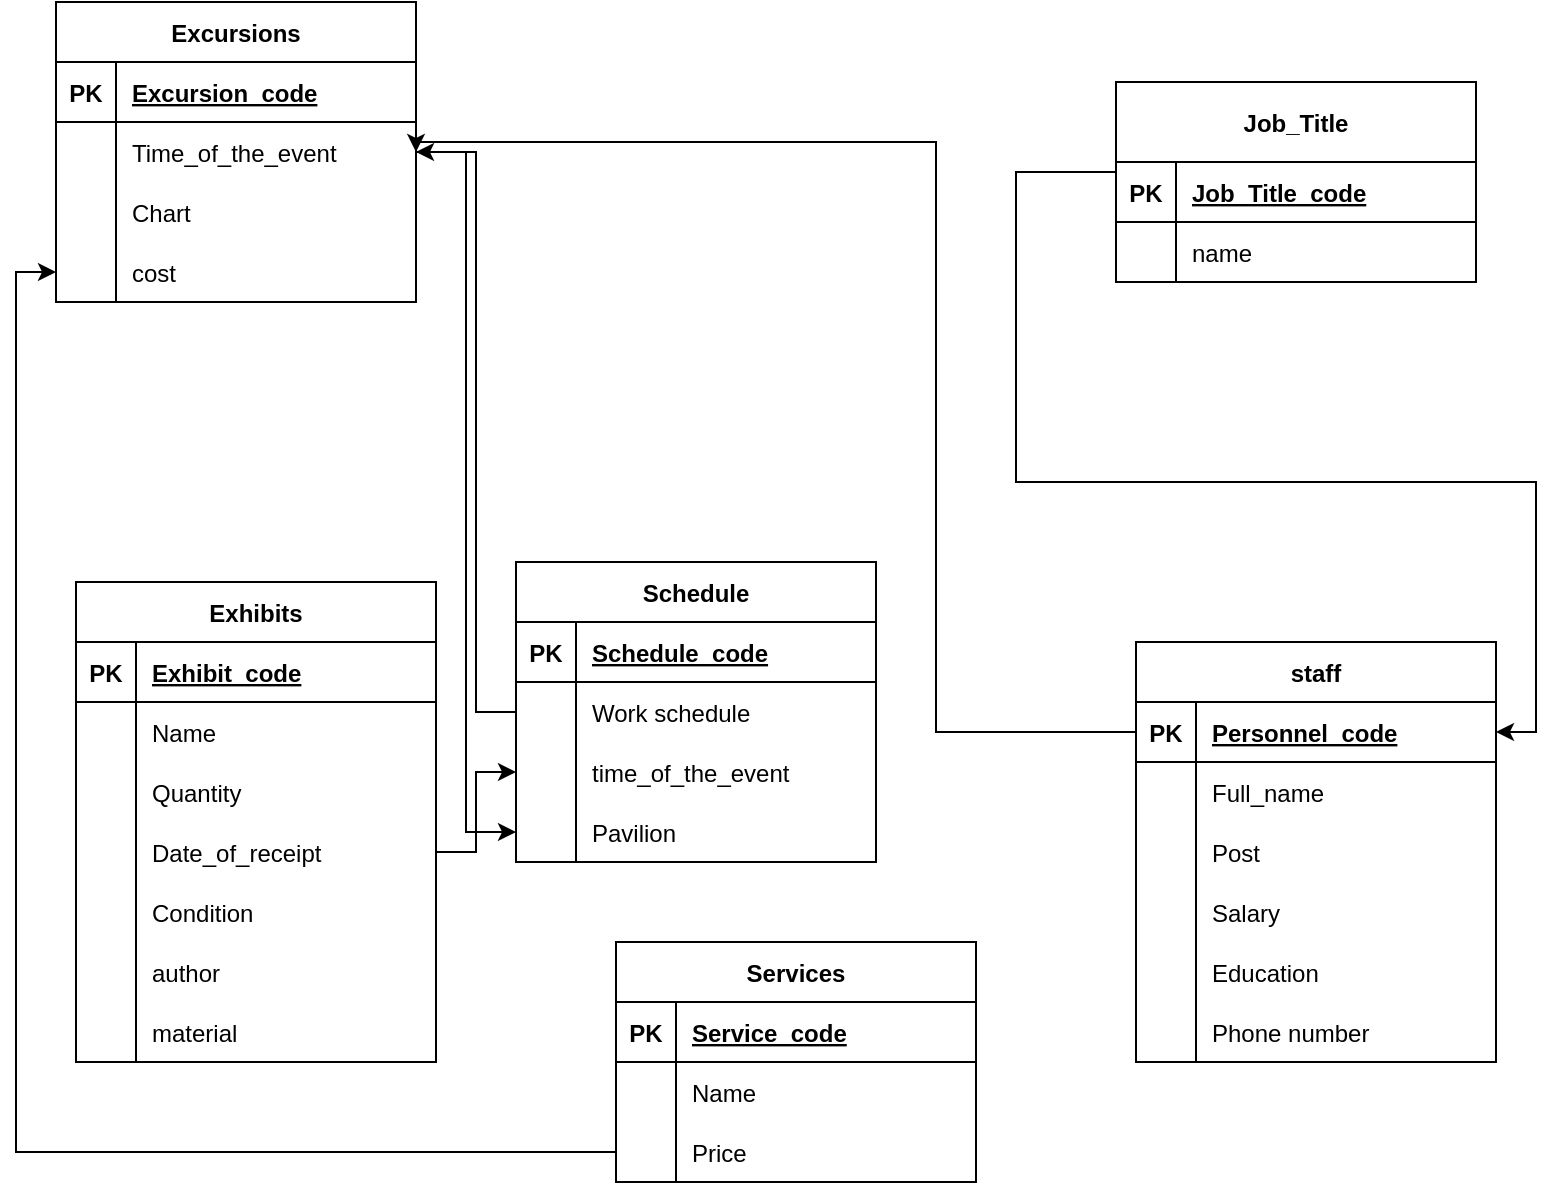 <mxfile version="20.7.4" type="device"><diagram id="qOs9dLbHHuTTmo1SiIvG" name="Страница 1"><mxGraphModel dx="1434" dy="791" grid="1" gridSize="10" guides="1" tooltips="1" connect="1" arrows="1" fold="1" page="1" pageScale="1" pageWidth="827" pageHeight="1169" math="0" shadow="0"><root><mxCell id="0"/><mxCell id="1" parent="0"/><mxCell id="hQd2l-7bn8ARS8jHyr7o-1" value="Excursions" style="shape=table;startSize=30;container=1;collapsible=1;childLayout=tableLayout;fixedRows=1;rowLines=0;fontStyle=1;align=center;resizeLast=1;" parent="1" vertex="1"><mxGeometry x="60" y="80" width="180" height="150" as="geometry"><mxRectangle x="60" y="90" width="110" height="30" as="alternateBounds"/></mxGeometry></mxCell><mxCell id="hQd2l-7bn8ARS8jHyr7o-2" value="" style="shape=tableRow;horizontal=0;startSize=0;swimlaneHead=0;swimlaneBody=0;fillColor=none;collapsible=0;dropTarget=0;points=[[0,0.5],[1,0.5]];portConstraint=eastwest;top=0;left=0;right=0;bottom=1;" parent="hQd2l-7bn8ARS8jHyr7o-1" vertex="1"><mxGeometry y="30" width="180" height="30" as="geometry"/></mxCell><mxCell id="hQd2l-7bn8ARS8jHyr7o-3" value="PK" style="shape=partialRectangle;connectable=0;fillColor=none;top=0;left=0;bottom=0;right=0;fontStyle=1;overflow=hidden;" parent="hQd2l-7bn8ARS8jHyr7o-2" vertex="1"><mxGeometry width="30" height="30" as="geometry"><mxRectangle width="30" height="30" as="alternateBounds"/></mxGeometry></mxCell><mxCell id="hQd2l-7bn8ARS8jHyr7o-4" value="Excursion_code" style="shape=partialRectangle;connectable=0;fillColor=none;top=0;left=0;bottom=0;right=0;align=left;spacingLeft=6;fontStyle=5;overflow=hidden;verticalAlign=middle;" parent="hQd2l-7bn8ARS8jHyr7o-2" vertex="1"><mxGeometry x="30" width="150" height="30" as="geometry"><mxRectangle width="150" height="30" as="alternateBounds"/></mxGeometry></mxCell><mxCell id="hQd2l-7bn8ARS8jHyr7o-5" value="" style="shape=tableRow;horizontal=0;startSize=0;swimlaneHead=0;swimlaneBody=0;fillColor=none;collapsible=0;dropTarget=0;points=[[0,0.5],[1,0.5]];portConstraint=eastwest;top=0;left=0;right=0;bottom=0;" parent="hQd2l-7bn8ARS8jHyr7o-1" vertex="1"><mxGeometry y="60" width="180" height="30" as="geometry"/></mxCell><mxCell id="hQd2l-7bn8ARS8jHyr7o-6" value="" style="shape=partialRectangle;connectable=0;fillColor=none;top=0;left=0;bottom=0;right=0;editable=1;overflow=hidden;" parent="hQd2l-7bn8ARS8jHyr7o-5" vertex="1"><mxGeometry width="30" height="30" as="geometry"><mxRectangle width="30" height="30" as="alternateBounds"/></mxGeometry></mxCell><mxCell id="hQd2l-7bn8ARS8jHyr7o-7" value="Time_of_the_event" style="shape=partialRectangle;connectable=0;fillColor=none;top=0;left=0;bottom=0;right=0;align=left;spacingLeft=6;overflow=hidden;" parent="hQd2l-7bn8ARS8jHyr7o-5" vertex="1"><mxGeometry x="30" width="150" height="30" as="geometry"><mxRectangle width="150" height="30" as="alternateBounds"/></mxGeometry></mxCell><mxCell id="hQd2l-7bn8ARS8jHyr7o-8" value="" style="shape=tableRow;horizontal=0;startSize=0;swimlaneHead=0;swimlaneBody=0;fillColor=none;collapsible=0;dropTarget=0;points=[[0,0.5],[1,0.5]];portConstraint=eastwest;top=0;left=0;right=0;bottom=0;" parent="hQd2l-7bn8ARS8jHyr7o-1" vertex="1"><mxGeometry y="90" width="180" height="30" as="geometry"/></mxCell><mxCell id="hQd2l-7bn8ARS8jHyr7o-9" value="" style="shape=partialRectangle;connectable=0;fillColor=none;top=0;left=0;bottom=0;right=0;editable=1;overflow=hidden;" parent="hQd2l-7bn8ARS8jHyr7o-8" vertex="1"><mxGeometry width="30" height="30" as="geometry"><mxRectangle width="30" height="30" as="alternateBounds"/></mxGeometry></mxCell><mxCell id="hQd2l-7bn8ARS8jHyr7o-10" value="Chart" style="shape=partialRectangle;connectable=0;fillColor=none;top=0;left=0;bottom=0;right=0;align=left;spacingLeft=6;overflow=hidden;" parent="hQd2l-7bn8ARS8jHyr7o-8" vertex="1"><mxGeometry x="30" width="150" height="30" as="geometry"><mxRectangle width="150" height="30" as="alternateBounds"/></mxGeometry></mxCell><mxCell id="hQd2l-7bn8ARS8jHyr7o-11" value="" style="shape=tableRow;horizontal=0;startSize=0;swimlaneHead=0;swimlaneBody=0;fillColor=none;collapsible=0;dropTarget=0;points=[[0,0.5],[1,0.5]];portConstraint=eastwest;top=0;left=0;right=0;bottom=0;" parent="hQd2l-7bn8ARS8jHyr7o-1" vertex="1"><mxGeometry y="120" width="180" height="30" as="geometry"/></mxCell><mxCell id="hQd2l-7bn8ARS8jHyr7o-12" value="" style="shape=partialRectangle;connectable=0;fillColor=none;top=0;left=0;bottom=0;right=0;editable=1;overflow=hidden;" parent="hQd2l-7bn8ARS8jHyr7o-11" vertex="1"><mxGeometry width="30" height="30" as="geometry"><mxRectangle width="30" height="30" as="alternateBounds"/></mxGeometry></mxCell><mxCell id="hQd2l-7bn8ARS8jHyr7o-13" value="cost" style="shape=partialRectangle;connectable=0;fillColor=none;top=0;left=0;bottom=0;right=0;align=left;spacingLeft=6;overflow=hidden;" parent="hQd2l-7bn8ARS8jHyr7o-11" vertex="1"><mxGeometry x="30" width="150" height="30" as="geometry"><mxRectangle width="150" height="30" as="alternateBounds"/></mxGeometry></mxCell><mxCell id="hQd2l-7bn8ARS8jHyr7o-27" value="Exhibits" style="shape=table;startSize=30;container=1;collapsible=1;childLayout=tableLayout;fixedRows=1;rowLines=0;fontStyle=1;align=center;resizeLast=1;" parent="1" vertex="1"><mxGeometry x="70" y="370" width="180" height="240" as="geometry"/></mxCell><mxCell id="hQd2l-7bn8ARS8jHyr7o-28" value="" style="shape=tableRow;horizontal=0;startSize=0;swimlaneHead=0;swimlaneBody=0;fillColor=none;collapsible=0;dropTarget=0;points=[[0,0.5],[1,0.5]];portConstraint=eastwest;top=0;left=0;right=0;bottom=1;" parent="hQd2l-7bn8ARS8jHyr7o-27" vertex="1"><mxGeometry y="30" width="180" height="30" as="geometry"/></mxCell><mxCell id="hQd2l-7bn8ARS8jHyr7o-29" value="PK" style="shape=partialRectangle;connectable=0;fillColor=none;top=0;left=0;bottom=0;right=0;fontStyle=1;overflow=hidden;" parent="hQd2l-7bn8ARS8jHyr7o-28" vertex="1"><mxGeometry width="30" height="30" as="geometry"><mxRectangle width="30" height="30" as="alternateBounds"/></mxGeometry></mxCell><mxCell id="hQd2l-7bn8ARS8jHyr7o-30" value="Exhibit_code" style="shape=partialRectangle;connectable=0;fillColor=none;top=0;left=0;bottom=0;right=0;align=left;spacingLeft=6;fontStyle=5;overflow=hidden;" parent="hQd2l-7bn8ARS8jHyr7o-28" vertex="1"><mxGeometry x="30" width="150" height="30" as="geometry"><mxRectangle width="150" height="30" as="alternateBounds"/></mxGeometry></mxCell><mxCell id="hQd2l-7bn8ARS8jHyr7o-31" value="" style="shape=tableRow;horizontal=0;startSize=0;swimlaneHead=0;swimlaneBody=0;fillColor=none;collapsible=0;dropTarget=0;points=[[0,0.5],[1,0.5]];portConstraint=eastwest;top=0;left=0;right=0;bottom=0;" parent="hQd2l-7bn8ARS8jHyr7o-27" vertex="1"><mxGeometry y="60" width="180" height="30" as="geometry"/></mxCell><mxCell id="hQd2l-7bn8ARS8jHyr7o-32" value="" style="shape=partialRectangle;connectable=0;fillColor=none;top=0;left=0;bottom=0;right=0;editable=1;overflow=hidden;" parent="hQd2l-7bn8ARS8jHyr7o-31" vertex="1"><mxGeometry width="30" height="30" as="geometry"><mxRectangle width="30" height="30" as="alternateBounds"/></mxGeometry></mxCell><mxCell id="hQd2l-7bn8ARS8jHyr7o-33" value="Name" style="shape=partialRectangle;connectable=0;fillColor=none;top=0;left=0;bottom=0;right=0;align=left;spacingLeft=6;overflow=hidden;" parent="hQd2l-7bn8ARS8jHyr7o-31" vertex="1"><mxGeometry x="30" width="150" height="30" as="geometry"><mxRectangle width="150" height="30" as="alternateBounds"/></mxGeometry></mxCell><mxCell id="hQd2l-7bn8ARS8jHyr7o-34" value="" style="shape=tableRow;horizontal=0;startSize=0;swimlaneHead=0;swimlaneBody=0;fillColor=none;collapsible=0;dropTarget=0;points=[[0,0.5],[1,0.5]];portConstraint=eastwest;top=0;left=0;right=0;bottom=0;" parent="hQd2l-7bn8ARS8jHyr7o-27" vertex="1"><mxGeometry y="90" width="180" height="30" as="geometry"/></mxCell><mxCell id="hQd2l-7bn8ARS8jHyr7o-35" value="" style="shape=partialRectangle;connectable=0;fillColor=none;top=0;left=0;bottom=0;right=0;editable=1;overflow=hidden;" parent="hQd2l-7bn8ARS8jHyr7o-34" vertex="1"><mxGeometry width="30" height="30" as="geometry"><mxRectangle width="30" height="30" as="alternateBounds"/></mxGeometry></mxCell><mxCell id="hQd2l-7bn8ARS8jHyr7o-36" value="Quantity" style="shape=partialRectangle;connectable=0;fillColor=none;top=0;left=0;bottom=0;right=0;align=left;spacingLeft=6;overflow=hidden;" parent="hQd2l-7bn8ARS8jHyr7o-34" vertex="1"><mxGeometry x="30" width="150" height="30" as="geometry"><mxRectangle width="150" height="30" as="alternateBounds"/></mxGeometry></mxCell><mxCell id="hQd2l-7bn8ARS8jHyr7o-37" value="" style="shape=tableRow;horizontal=0;startSize=0;swimlaneHead=0;swimlaneBody=0;fillColor=none;collapsible=0;dropTarget=0;points=[[0,0.5],[1,0.5]];portConstraint=eastwest;top=0;left=0;right=0;bottom=0;" parent="hQd2l-7bn8ARS8jHyr7o-27" vertex="1"><mxGeometry y="120" width="180" height="30" as="geometry"/></mxCell><mxCell id="hQd2l-7bn8ARS8jHyr7o-38" value="" style="shape=partialRectangle;connectable=0;fillColor=none;top=0;left=0;bottom=0;right=0;editable=1;overflow=hidden;" parent="hQd2l-7bn8ARS8jHyr7o-37" vertex="1"><mxGeometry width="30" height="30" as="geometry"><mxRectangle width="30" height="30" as="alternateBounds"/></mxGeometry></mxCell><mxCell id="hQd2l-7bn8ARS8jHyr7o-39" value="Date_of_receipt" style="shape=partialRectangle;connectable=0;fillColor=none;top=0;left=0;bottom=0;right=0;align=left;spacingLeft=6;overflow=hidden;" parent="hQd2l-7bn8ARS8jHyr7o-37" vertex="1"><mxGeometry x="30" width="150" height="30" as="geometry"><mxRectangle width="150" height="30" as="alternateBounds"/></mxGeometry></mxCell><mxCell id="hQd2l-7bn8ARS8jHyr7o-73" style="shape=tableRow;horizontal=0;startSize=0;swimlaneHead=0;swimlaneBody=0;fillColor=none;collapsible=0;dropTarget=0;points=[[0,0.5],[1,0.5]];portConstraint=eastwest;top=0;left=0;right=0;bottom=0;" parent="hQd2l-7bn8ARS8jHyr7o-27" vertex="1"><mxGeometry y="150" width="180" height="30" as="geometry"/></mxCell><mxCell id="hQd2l-7bn8ARS8jHyr7o-74" style="shape=partialRectangle;connectable=0;fillColor=none;top=0;left=0;bottom=0;right=0;editable=1;overflow=hidden;" parent="hQd2l-7bn8ARS8jHyr7o-73" vertex="1"><mxGeometry width="30" height="30" as="geometry"><mxRectangle width="30" height="30" as="alternateBounds"/></mxGeometry></mxCell><mxCell id="hQd2l-7bn8ARS8jHyr7o-75" value="Condition" style="shape=partialRectangle;connectable=0;fillColor=none;top=0;left=0;bottom=0;right=0;align=left;spacingLeft=6;overflow=hidden;" parent="hQd2l-7bn8ARS8jHyr7o-73" vertex="1"><mxGeometry x="30" width="150" height="30" as="geometry"><mxRectangle width="150" height="30" as="alternateBounds"/></mxGeometry></mxCell><mxCell id="hQd2l-7bn8ARS8jHyr7o-79" style="shape=tableRow;horizontal=0;startSize=0;swimlaneHead=0;swimlaneBody=0;fillColor=none;collapsible=0;dropTarget=0;points=[[0,0.5],[1,0.5]];portConstraint=eastwest;top=0;left=0;right=0;bottom=0;" parent="hQd2l-7bn8ARS8jHyr7o-27" vertex="1"><mxGeometry y="180" width="180" height="30" as="geometry"/></mxCell><mxCell id="hQd2l-7bn8ARS8jHyr7o-80" style="shape=partialRectangle;connectable=0;fillColor=none;top=0;left=0;bottom=0;right=0;editable=1;overflow=hidden;" parent="hQd2l-7bn8ARS8jHyr7o-79" vertex="1"><mxGeometry width="30" height="30" as="geometry"><mxRectangle width="30" height="30" as="alternateBounds"/></mxGeometry></mxCell><mxCell id="hQd2l-7bn8ARS8jHyr7o-81" value="author" style="shape=partialRectangle;connectable=0;fillColor=none;top=0;left=0;bottom=0;right=0;align=left;spacingLeft=6;overflow=hidden;" parent="hQd2l-7bn8ARS8jHyr7o-79" vertex="1"><mxGeometry x="30" width="150" height="30" as="geometry"><mxRectangle width="150" height="30" as="alternateBounds"/></mxGeometry></mxCell><mxCell id="hQd2l-7bn8ARS8jHyr7o-76" style="shape=tableRow;horizontal=0;startSize=0;swimlaneHead=0;swimlaneBody=0;fillColor=none;collapsible=0;dropTarget=0;points=[[0,0.5],[1,0.5]];portConstraint=eastwest;top=0;left=0;right=0;bottom=0;" parent="hQd2l-7bn8ARS8jHyr7o-27" vertex="1"><mxGeometry y="210" width="180" height="30" as="geometry"/></mxCell><mxCell id="hQd2l-7bn8ARS8jHyr7o-77" style="shape=partialRectangle;connectable=0;fillColor=none;top=0;left=0;bottom=0;right=0;editable=1;overflow=hidden;" parent="hQd2l-7bn8ARS8jHyr7o-76" vertex="1"><mxGeometry width="30" height="30" as="geometry"><mxRectangle width="30" height="30" as="alternateBounds"/></mxGeometry></mxCell><mxCell id="hQd2l-7bn8ARS8jHyr7o-78" value="material" style="shape=partialRectangle;connectable=0;fillColor=none;top=0;left=0;bottom=0;right=0;align=left;spacingLeft=6;overflow=hidden;" parent="hQd2l-7bn8ARS8jHyr7o-76" vertex="1"><mxGeometry x="30" width="150" height="30" as="geometry"><mxRectangle width="150" height="30" as="alternateBounds"/></mxGeometry></mxCell><mxCell id="hQd2l-7bn8ARS8jHyr7o-40" value="staff" style="shape=table;startSize=30;container=1;collapsible=1;childLayout=tableLayout;fixedRows=1;rowLines=0;fontStyle=1;align=center;resizeLast=1;" parent="1" vertex="1"><mxGeometry x="600" y="400" width="180" height="210" as="geometry"/></mxCell><mxCell id="hQd2l-7bn8ARS8jHyr7o-41" value="" style="shape=tableRow;horizontal=0;startSize=0;swimlaneHead=0;swimlaneBody=0;fillColor=none;collapsible=0;dropTarget=0;points=[[0,0.5],[1,0.5]];portConstraint=eastwest;top=0;left=0;right=0;bottom=1;" parent="hQd2l-7bn8ARS8jHyr7o-40" vertex="1"><mxGeometry y="30" width="180" height="30" as="geometry"/></mxCell><mxCell id="hQd2l-7bn8ARS8jHyr7o-42" value="PK" style="shape=partialRectangle;connectable=0;fillColor=none;top=0;left=0;bottom=0;right=0;fontStyle=1;overflow=hidden;" parent="hQd2l-7bn8ARS8jHyr7o-41" vertex="1"><mxGeometry width="30" height="30" as="geometry"><mxRectangle width="30" height="30" as="alternateBounds"/></mxGeometry></mxCell><mxCell id="hQd2l-7bn8ARS8jHyr7o-43" value="Personnel_code" style="shape=partialRectangle;connectable=0;fillColor=none;top=0;left=0;bottom=0;right=0;align=left;spacingLeft=6;fontStyle=5;overflow=hidden;" parent="hQd2l-7bn8ARS8jHyr7o-41" vertex="1"><mxGeometry x="30" width="150" height="30" as="geometry"><mxRectangle width="150" height="30" as="alternateBounds"/></mxGeometry></mxCell><mxCell id="hQd2l-7bn8ARS8jHyr7o-44" value="" style="shape=tableRow;horizontal=0;startSize=0;swimlaneHead=0;swimlaneBody=0;fillColor=none;collapsible=0;dropTarget=0;points=[[0,0.5],[1,0.5]];portConstraint=eastwest;top=0;left=0;right=0;bottom=0;" parent="hQd2l-7bn8ARS8jHyr7o-40" vertex="1"><mxGeometry y="60" width="180" height="30" as="geometry"/></mxCell><mxCell id="hQd2l-7bn8ARS8jHyr7o-45" value="" style="shape=partialRectangle;connectable=0;fillColor=none;top=0;left=0;bottom=0;right=0;editable=1;overflow=hidden;" parent="hQd2l-7bn8ARS8jHyr7o-44" vertex="1"><mxGeometry width="30" height="30" as="geometry"><mxRectangle width="30" height="30" as="alternateBounds"/></mxGeometry></mxCell><mxCell id="hQd2l-7bn8ARS8jHyr7o-46" value="Full_name" style="shape=partialRectangle;connectable=0;fillColor=none;top=0;left=0;bottom=0;right=0;align=left;spacingLeft=6;overflow=hidden;" parent="hQd2l-7bn8ARS8jHyr7o-44" vertex="1"><mxGeometry x="30" width="150" height="30" as="geometry"><mxRectangle width="150" height="30" as="alternateBounds"/></mxGeometry></mxCell><mxCell id="hQd2l-7bn8ARS8jHyr7o-47" value="" style="shape=tableRow;horizontal=0;startSize=0;swimlaneHead=0;swimlaneBody=0;fillColor=none;collapsible=0;dropTarget=0;points=[[0,0.5],[1,0.5]];portConstraint=eastwest;top=0;left=0;right=0;bottom=0;" parent="hQd2l-7bn8ARS8jHyr7o-40" vertex="1"><mxGeometry y="90" width="180" height="30" as="geometry"/></mxCell><mxCell id="hQd2l-7bn8ARS8jHyr7o-48" value="" style="shape=partialRectangle;connectable=0;fillColor=none;top=0;left=0;bottom=0;right=0;editable=1;overflow=hidden;" parent="hQd2l-7bn8ARS8jHyr7o-47" vertex="1"><mxGeometry width="30" height="30" as="geometry"><mxRectangle width="30" height="30" as="alternateBounds"/></mxGeometry></mxCell><mxCell id="hQd2l-7bn8ARS8jHyr7o-49" value="Post" style="shape=partialRectangle;connectable=0;fillColor=none;top=0;left=0;bottom=0;right=0;align=left;spacingLeft=6;overflow=hidden;" parent="hQd2l-7bn8ARS8jHyr7o-47" vertex="1"><mxGeometry x="30" width="150" height="30" as="geometry"><mxRectangle width="150" height="30" as="alternateBounds"/></mxGeometry></mxCell><mxCell id="hQd2l-7bn8ARS8jHyr7o-50" value="" style="shape=tableRow;horizontal=0;startSize=0;swimlaneHead=0;swimlaneBody=0;fillColor=none;collapsible=0;dropTarget=0;points=[[0,0.5],[1,0.5]];portConstraint=eastwest;top=0;left=0;right=0;bottom=0;" parent="hQd2l-7bn8ARS8jHyr7o-40" vertex="1"><mxGeometry y="120" width="180" height="30" as="geometry"/></mxCell><mxCell id="hQd2l-7bn8ARS8jHyr7o-51" value="" style="shape=partialRectangle;connectable=0;fillColor=none;top=0;left=0;bottom=0;right=0;editable=1;overflow=hidden;" parent="hQd2l-7bn8ARS8jHyr7o-50" vertex="1"><mxGeometry width="30" height="30" as="geometry"><mxRectangle width="30" height="30" as="alternateBounds"/></mxGeometry></mxCell><mxCell id="hQd2l-7bn8ARS8jHyr7o-52" value="Salary" style="shape=partialRectangle;connectable=0;fillColor=none;top=0;left=0;bottom=0;right=0;align=left;spacingLeft=6;overflow=hidden;" parent="hQd2l-7bn8ARS8jHyr7o-50" vertex="1"><mxGeometry x="30" width="150" height="30" as="geometry"><mxRectangle width="150" height="30" as="alternateBounds"/></mxGeometry></mxCell><mxCell id="hQd2l-7bn8ARS8jHyr7o-82" style="shape=tableRow;horizontal=0;startSize=0;swimlaneHead=0;swimlaneBody=0;fillColor=none;collapsible=0;dropTarget=0;points=[[0,0.5],[1,0.5]];portConstraint=eastwest;top=0;left=0;right=0;bottom=0;" parent="hQd2l-7bn8ARS8jHyr7o-40" vertex="1"><mxGeometry y="150" width="180" height="30" as="geometry"/></mxCell><mxCell id="hQd2l-7bn8ARS8jHyr7o-83" style="shape=partialRectangle;connectable=0;fillColor=none;top=0;left=0;bottom=0;right=0;editable=1;overflow=hidden;" parent="hQd2l-7bn8ARS8jHyr7o-82" vertex="1"><mxGeometry width="30" height="30" as="geometry"><mxRectangle width="30" height="30" as="alternateBounds"/></mxGeometry></mxCell><mxCell id="hQd2l-7bn8ARS8jHyr7o-84" value="Education" style="shape=partialRectangle;connectable=0;fillColor=none;top=0;left=0;bottom=0;right=0;align=left;spacingLeft=6;overflow=hidden;" parent="hQd2l-7bn8ARS8jHyr7o-82" vertex="1"><mxGeometry x="30" width="150" height="30" as="geometry"><mxRectangle width="150" height="30" as="alternateBounds"/></mxGeometry></mxCell><mxCell id="hQd2l-7bn8ARS8jHyr7o-98" style="shape=tableRow;horizontal=0;startSize=0;swimlaneHead=0;swimlaneBody=0;fillColor=none;collapsible=0;dropTarget=0;points=[[0,0.5],[1,0.5]];portConstraint=eastwest;top=0;left=0;right=0;bottom=0;" parent="hQd2l-7bn8ARS8jHyr7o-40" vertex="1"><mxGeometry y="180" width="180" height="30" as="geometry"/></mxCell><mxCell id="hQd2l-7bn8ARS8jHyr7o-99" style="shape=partialRectangle;connectable=0;fillColor=none;top=0;left=0;bottom=0;right=0;editable=1;overflow=hidden;" parent="hQd2l-7bn8ARS8jHyr7o-98" vertex="1"><mxGeometry width="30" height="30" as="geometry"><mxRectangle width="30" height="30" as="alternateBounds"/></mxGeometry></mxCell><mxCell id="hQd2l-7bn8ARS8jHyr7o-100" value="Phone number" style="shape=partialRectangle;connectable=0;fillColor=none;top=0;left=0;bottom=0;right=0;align=left;spacingLeft=6;overflow=hidden;" parent="hQd2l-7bn8ARS8jHyr7o-98" vertex="1"><mxGeometry x="30" width="150" height="30" as="geometry"><mxRectangle width="150" height="30" as="alternateBounds"/></mxGeometry></mxCell><mxCell id="hQd2l-7bn8ARS8jHyr7o-85" value="Services" style="shape=table;startSize=30;container=1;collapsible=1;childLayout=tableLayout;fixedRows=1;rowLines=0;fontStyle=1;align=center;resizeLast=1;" parent="1" vertex="1"><mxGeometry x="340" y="550" width="180" height="120" as="geometry"/></mxCell><mxCell id="hQd2l-7bn8ARS8jHyr7o-86" value="" style="shape=tableRow;horizontal=0;startSize=0;swimlaneHead=0;swimlaneBody=0;fillColor=none;collapsible=0;dropTarget=0;points=[[0,0.5],[1,0.5]];portConstraint=eastwest;top=0;left=0;right=0;bottom=1;" parent="hQd2l-7bn8ARS8jHyr7o-85" vertex="1"><mxGeometry y="30" width="180" height="30" as="geometry"/></mxCell><mxCell id="hQd2l-7bn8ARS8jHyr7o-87" value="PK" style="shape=partialRectangle;connectable=0;fillColor=none;top=0;left=0;bottom=0;right=0;fontStyle=1;overflow=hidden;" parent="hQd2l-7bn8ARS8jHyr7o-86" vertex="1"><mxGeometry width="30" height="30" as="geometry"><mxRectangle width="30" height="30" as="alternateBounds"/></mxGeometry></mxCell><mxCell id="hQd2l-7bn8ARS8jHyr7o-88" value="Service_code" style="shape=partialRectangle;connectable=0;fillColor=none;top=0;left=0;bottom=0;right=0;align=left;spacingLeft=6;fontStyle=5;overflow=hidden;" parent="hQd2l-7bn8ARS8jHyr7o-86" vertex="1"><mxGeometry x="30" width="150" height="30" as="geometry"><mxRectangle width="150" height="30" as="alternateBounds"/></mxGeometry></mxCell><mxCell id="hQd2l-7bn8ARS8jHyr7o-89" value="" style="shape=tableRow;horizontal=0;startSize=0;swimlaneHead=0;swimlaneBody=0;fillColor=none;collapsible=0;dropTarget=0;points=[[0,0.5],[1,0.5]];portConstraint=eastwest;top=0;left=0;right=0;bottom=0;" parent="hQd2l-7bn8ARS8jHyr7o-85" vertex="1"><mxGeometry y="60" width="180" height="30" as="geometry"/></mxCell><mxCell id="hQd2l-7bn8ARS8jHyr7o-90" value="" style="shape=partialRectangle;connectable=0;fillColor=none;top=0;left=0;bottom=0;right=0;editable=1;overflow=hidden;" parent="hQd2l-7bn8ARS8jHyr7o-89" vertex="1"><mxGeometry width="30" height="30" as="geometry"><mxRectangle width="30" height="30" as="alternateBounds"/></mxGeometry></mxCell><mxCell id="hQd2l-7bn8ARS8jHyr7o-91" value="Name" style="shape=partialRectangle;connectable=0;fillColor=none;top=0;left=0;bottom=0;right=0;align=left;spacingLeft=6;overflow=hidden;" parent="hQd2l-7bn8ARS8jHyr7o-89" vertex="1"><mxGeometry x="30" width="150" height="30" as="geometry"><mxRectangle width="150" height="30" as="alternateBounds"/></mxGeometry></mxCell><mxCell id="hQd2l-7bn8ARS8jHyr7o-92" value="" style="shape=tableRow;horizontal=0;startSize=0;swimlaneHead=0;swimlaneBody=0;fillColor=none;collapsible=0;dropTarget=0;points=[[0,0.5],[1,0.5]];portConstraint=eastwest;top=0;left=0;right=0;bottom=0;" parent="hQd2l-7bn8ARS8jHyr7o-85" vertex="1"><mxGeometry y="90" width="180" height="30" as="geometry"/></mxCell><mxCell id="hQd2l-7bn8ARS8jHyr7o-93" value="" style="shape=partialRectangle;connectable=0;fillColor=none;top=0;left=0;bottom=0;right=0;editable=1;overflow=hidden;" parent="hQd2l-7bn8ARS8jHyr7o-92" vertex="1"><mxGeometry width="30" height="30" as="geometry"><mxRectangle width="30" height="30" as="alternateBounds"/></mxGeometry></mxCell><mxCell id="hQd2l-7bn8ARS8jHyr7o-94" value="Price" style="shape=partialRectangle;connectable=0;fillColor=none;top=0;left=0;bottom=0;right=0;align=left;spacingLeft=6;overflow=hidden;" parent="hQd2l-7bn8ARS8jHyr7o-92" vertex="1"><mxGeometry x="30" width="150" height="30" as="geometry"><mxRectangle width="150" height="30" as="alternateBounds"/></mxGeometry></mxCell><mxCell id="hQd2l-7bn8ARS8jHyr7o-144" style="edgeStyle=orthogonalEdgeStyle;rounded=0;orthogonalLoop=1;jettySize=auto;html=1;" parent="1" source="hQd2l-7bn8ARS8jHyr7o-101" target="hQd2l-7bn8ARS8jHyr7o-41" edge="1"><mxGeometry relative="1" as="geometry"><Array as="points"><mxPoint x="540" y="165"/><mxPoint x="540" y="320"/><mxPoint x="800" y="320"/><mxPoint x="800" y="445"/></Array></mxGeometry></mxCell><mxCell id="hQd2l-7bn8ARS8jHyr7o-101" value="Job_Title" style="shape=table;startSize=40;container=1;collapsible=1;childLayout=tableLayout;fixedRows=1;rowLines=0;fontStyle=1;align=center;resizeLast=1;" parent="1" vertex="1"><mxGeometry x="590" y="120" width="180" height="100" as="geometry"/></mxCell><mxCell id="hQd2l-7bn8ARS8jHyr7o-102" value="" style="shape=tableRow;horizontal=0;startSize=0;swimlaneHead=0;swimlaneBody=0;fillColor=none;collapsible=0;dropTarget=0;points=[[0,0.5],[1,0.5]];portConstraint=eastwest;top=0;left=0;right=0;bottom=1;" parent="hQd2l-7bn8ARS8jHyr7o-101" vertex="1"><mxGeometry y="40" width="180" height="30" as="geometry"/></mxCell><mxCell id="hQd2l-7bn8ARS8jHyr7o-103" value="PK" style="shape=partialRectangle;connectable=0;fillColor=none;top=0;left=0;bottom=0;right=0;fontStyle=1;overflow=hidden;" parent="hQd2l-7bn8ARS8jHyr7o-102" vertex="1"><mxGeometry width="30" height="30" as="geometry"><mxRectangle width="30" height="30" as="alternateBounds"/></mxGeometry></mxCell><mxCell id="hQd2l-7bn8ARS8jHyr7o-104" value="Job_Title_code" style="shape=partialRectangle;connectable=0;fillColor=none;top=0;left=0;bottom=0;right=0;align=left;spacingLeft=6;fontStyle=5;overflow=hidden;" parent="hQd2l-7bn8ARS8jHyr7o-102" vertex="1"><mxGeometry x="30" width="150" height="30" as="geometry"><mxRectangle width="150" height="30" as="alternateBounds"/></mxGeometry></mxCell><mxCell id="hQd2l-7bn8ARS8jHyr7o-105" value="" style="shape=tableRow;horizontal=0;startSize=0;swimlaneHead=0;swimlaneBody=0;fillColor=none;collapsible=0;dropTarget=0;points=[[0,0.5],[1,0.5]];portConstraint=eastwest;top=0;left=0;right=0;bottom=0;" parent="hQd2l-7bn8ARS8jHyr7o-101" vertex="1"><mxGeometry y="70" width="180" height="30" as="geometry"/></mxCell><mxCell id="hQd2l-7bn8ARS8jHyr7o-106" value="" style="shape=partialRectangle;connectable=0;fillColor=none;top=0;left=0;bottom=0;right=0;editable=1;overflow=hidden;" parent="hQd2l-7bn8ARS8jHyr7o-105" vertex="1"><mxGeometry width="30" height="30" as="geometry"><mxRectangle width="30" height="30" as="alternateBounds"/></mxGeometry></mxCell><mxCell id="hQd2l-7bn8ARS8jHyr7o-107" value="name" style="shape=partialRectangle;connectable=0;fillColor=none;top=0;left=0;bottom=0;right=0;align=left;spacingLeft=6;overflow=hidden;" parent="hQd2l-7bn8ARS8jHyr7o-105" vertex="1"><mxGeometry x="30" width="150" height="30" as="geometry"><mxRectangle width="150" height="30" as="alternateBounds"/></mxGeometry></mxCell><mxCell id="hQd2l-7bn8ARS8jHyr7o-114" value="Schedule" style="shape=table;startSize=30;container=1;collapsible=1;childLayout=tableLayout;fixedRows=1;rowLines=0;fontStyle=1;align=center;resizeLast=1;" parent="1" vertex="1"><mxGeometry x="290" y="360" width="180" height="150" as="geometry"/></mxCell><mxCell id="hQd2l-7bn8ARS8jHyr7o-115" value="" style="shape=tableRow;horizontal=0;startSize=0;swimlaneHead=0;swimlaneBody=0;fillColor=none;collapsible=0;dropTarget=0;points=[[0,0.5],[1,0.5]];portConstraint=eastwest;top=0;left=0;right=0;bottom=1;" parent="hQd2l-7bn8ARS8jHyr7o-114" vertex="1"><mxGeometry y="30" width="180" height="30" as="geometry"/></mxCell><mxCell id="hQd2l-7bn8ARS8jHyr7o-116" value="PK" style="shape=partialRectangle;connectable=0;fillColor=none;top=0;left=0;bottom=0;right=0;fontStyle=1;overflow=hidden;" parent="hQd2l-7bn8ARS8jHyr7o-115" vertex="1"><mxGeometry width="30" height="30" as="geometry"><mxRectangle width="30" height="30" as="alternateBounds"/></mxGeometry></mxCell><mxCell id="hQd2l-7bn8ARS8jHyr7o-117" value="Schedule_code" style="shape=partialRectangle;connectable=0;fillColor=none;top=0;left=0;bottom=0;right=0;align=left;spacingLeft=6;fontStyle=5;overflow=hidden;" parent="hQd2l-7bn8ARS8jHyr7o-115" vertex="1"><mxGeometry x="30" width="150" height="30" as="geometry"><mxRectangle width="150" height="30" as="alternateBounds"/></mxGeometry></mxCell><mxCell id="hQd2l-7bn8ARS8jHyr7o-118" value="" style="shape=tableRow;horizontal=0;startSize=0;swimlaneHead=0;swimlaneBody=0;fillColor=none;collapsible=0;dropTarget=0;points=[[0,0.5],[1,0.5]];portConstraint=eastwest;top=0;left=0;right=0;bottom=0;" parent="hQd2l-7bn8ARS8jHyr7o-114" vertex="1"><mxGeometry y="60" width="180" height="30" as="geometry"/></mxCell><mxCell id="hQd2l-7bn8ARS8jHyr7o-119" value="" style="shape=partialRectangle;connectable=0;fillColor=none;top=0;left=0;bottom=0;right=0;editable=1;overflow=hidden;" parent="hQd2l-7bn8ARS8jHyr7o-118" vertex="1"><mxGeometry width="30" height="30" as="geometry"><mxRectangle width="30" height="30" as="alternateBounds"/></mxGeometry></mxCell><mxCell id="hQd2l-7bn8ARS8jHyr7o-120" value="Work schedule" style="shape=partialRectangle;connectable=0;fillColor=none;top=0;left=0;bottom=0;right=0;align=left;spacingLeft=6;overflow=hidden;" parent="hQd2l-7bn8ARS8jHyr7o-118" vertex="1"><mxGeometry x="30" width="150" height="30" as="geometry"><mxRectangle width="150" height="30" as="alternateBounds"/></mxGeometry></mxCell><mxCell id="hQd2l-7bn8ARS8jHyr7o-121" value="" style="shape=tableRow;horizontal=0;startSize=0;swimlaneHead=0;swimlaneBody=0;fillColor=none;collapsible=0;dropTarget=0;points=[[0,0.5],[1,0.5]];portConstraint=eastwest;top=0;left=0;right=0;bottom=0;" parent="hQd2l-7bn8ARS8jHyr7o-114" vertex="1"><mxGeometry y="90" width="180" height="30" as="geometry"/></mxCell><mxCell id="hQd2l-7bn8ARS8jHyr7o-122" value="" style="shape=partialRectangle;connectable=0;fillColor=none;top=0;left=0;bottom=0;right=0;editable=1;overflow=hidden;" parent="hQd2l-7bn8ARS8jHyr7o-121" vertex="1"><mxGeometry width="30" height="30" as="geometry"><mxRectangle width="30" height="30" as="alternateBounds"/></mxGeometry></mxCell><mxCell id="hQd2l-7bn8ARS8jHyr7o-123" value="time_of_the_event" style="shape=partialRectangle;connectable=0;fillColor=none;top=0;left=0;bottom=0;right=0;align=left;spacingLeft=6;overflow=hidden;" parent="hQd2l-7bn8ARS8jHyr7o-121" vertex="1"><mxGeometry x="30" width="150" height="30" as="geometry"><mxRectangle width="150" height="30" as="alternateBounds"/></mxGeometry></mxCell><mxCell id="hQd2l-7bn8ARS8jHyr7o-124" value="" style="shape=tableRow;horizontal=0;startSize=0;swimlaneHead=0;swimlaneBody=0;fillColor=none;collapsible=0;dropTarget=0;points=[[0,0.5],[1,0.5]];portConstraint=eastwest;top=0;left=0;right=0;bottom=0;" parent="hQd2l-7bn8ARS8jHyr7o-114" vertex="1"><mxGeometry y="120" width="180" height="30" as="geometry"/></mxCell><mxCell id="hQd2l-7bn8ARS8jHyr7o-125" value="" style="shape=partialRectangle;connectable=0;fillColor=none;top=0;left=0;bottom=0;right=0;editable=1;overflow=hidden;" parent="hQd2l-7bn8ARS8jHyr7o-124" vertex="1"><mxGeometry width="30" height="30" as="geometry"><mxRectangle width="30" height="30" as="alternateBounds"/></mxGeometry></mxCell><mxCell id="hQd2l-7bn8ARS8jHyr7o-126" value="Pavilion" style="shape=partialRectangle;connectable=0;fillColor=none;top=0;left=0;bottom=0;right=0;align=left;spacingLeft=6;overflow=hidden;" parent="hQd2l-7bn8ARS8jHyr7o-124" vertex="1"><mxGeometry x="30" width="150" height="30" as="geometry"><mxRectangle width="150" height="30" as="alternateBounds"/></mxGeometry></mxCell><mxCell id="hQd2l-7bn8ARS8jHyr7o-146" style="edgeStyle=orthogonalEdgeStyle;rounded=0;orthogonalLoop=1;jettySize=auto;html=1;" parent="1" source="hQd2l-7bn8ARS8jHyr7o-118" target="hQd2l-7bn8ARS8jHyr7o-5" edge="1"><mxGeometry relative="1" as="geometry"><mxPoint x="260" y="240" as="targetPoint"/><Array as="points"><mxPoint x="270" y="435"/><mxPoint x="270" y="155"/></Array></mxGeometry></mxCell><mxCell id="hQd2l-7bn8ARS8jHyr7o-147" style="edgeStyle=orthogonalEdgeStyle;rounded=0;orthogonalLoop=1;jettySize=auto;html=1;entryX=0;entryY=0.5;entryDx=0;entryDy=0;" parent="1" source="hQd2l-7bn8ARS8jHyr7o-92" target="hQd2l-7bn8ARS8jHyr7o-11" edge="1"><mxGeometry relative="1" as="geometry"/></mxCell><mxCell id="hQd2l-7bn8ARS8jHyr7o-148" style="edgeStyle=orthogonalEdgeStyle;rounded=0;orthogonalLoop=1;jettySize=auto;html=1;entryX=0;entryY=0.5;entryDx=0;entryDy=0;" parent="1" source="hQd2l-7bn8ARS8jHyr7o-5" target="hQd2l-7bn8ARS8jHyr7o-124" edge="1"><mxGeometry relative="1" as="geometry"/></mxCell><mxCell id="hQd2l-7bn8ARS8jHyr7o-157" style="edgeStyle=orthogonalEdgeStyle;rounded=0;orthogonalLoop=1;jettySize=auto;html=1;exitX=0;exitY=0.5;exitDx=0;exitDy=0;entryX=1;entryY=0.5;entryDx=0;entryDy=0;" parent="1" source="hQd2l-7bn8ARS8jHyr7o-41" target="hQd2l-7bn8ARS8jHyr7o-5" edge="1"><mxGeometry relative="1" as="geometry"><Array as="points"><mxPoint x="500" y="445"/><mxPoint x="500" y="150"/><mxPoint x="240" y="150"/></Array></mxGeometry></mxCell><mxCell id="hQd2l-7bn8ARS8jHyr7o-158" style="edgeStyle=orthogonalEdgeStyle;rounded=0;orthogonalLoop=1;jettySize=auto;html=1;entryX=0;entryY=0.5;entryDx=0;entryDy=0;" parent="1" source="hQd2l-7bn8ARS8jHyr7o-37" target="hQd2l-7bn8ARS8jHyr7o-121" edge="1"><mxGeometry relative="1" as="geometry"/></mxCell></root></mxGraphModel></diagram></mxfile>